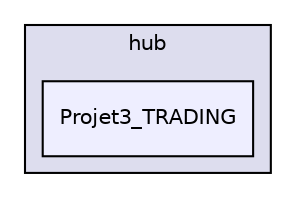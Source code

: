 digraph "C:/Users/Juanpa/Documents/Developpement/Qt/Git/hub/Projet3_TRADING" {
  compound=true
  node [ fontsize="10", fontname="Helvetica"];
  edge [ labelfontsize="10", labelfontname="Helvetica"];
  subgraph clusterdir_f7e2e63ea68085408d018bfe6a0f54aa {
    graph [ bgcolor="#ddddee", pencolor="black", label="hub" fontname="Helvetica", fontsize="10", URL="dir_f7e2e63ea68085408d018bfe6a0f54aa.html"]
  dir_f2e401610261b67b44908a15e438656d [shape=box, label="Projet3_TRADING", style="filled", fillcolor="#eeeeff", pencolor="black", URL="dir_f2e401610261b67b44908a15e438656d.html"];
  }
}
